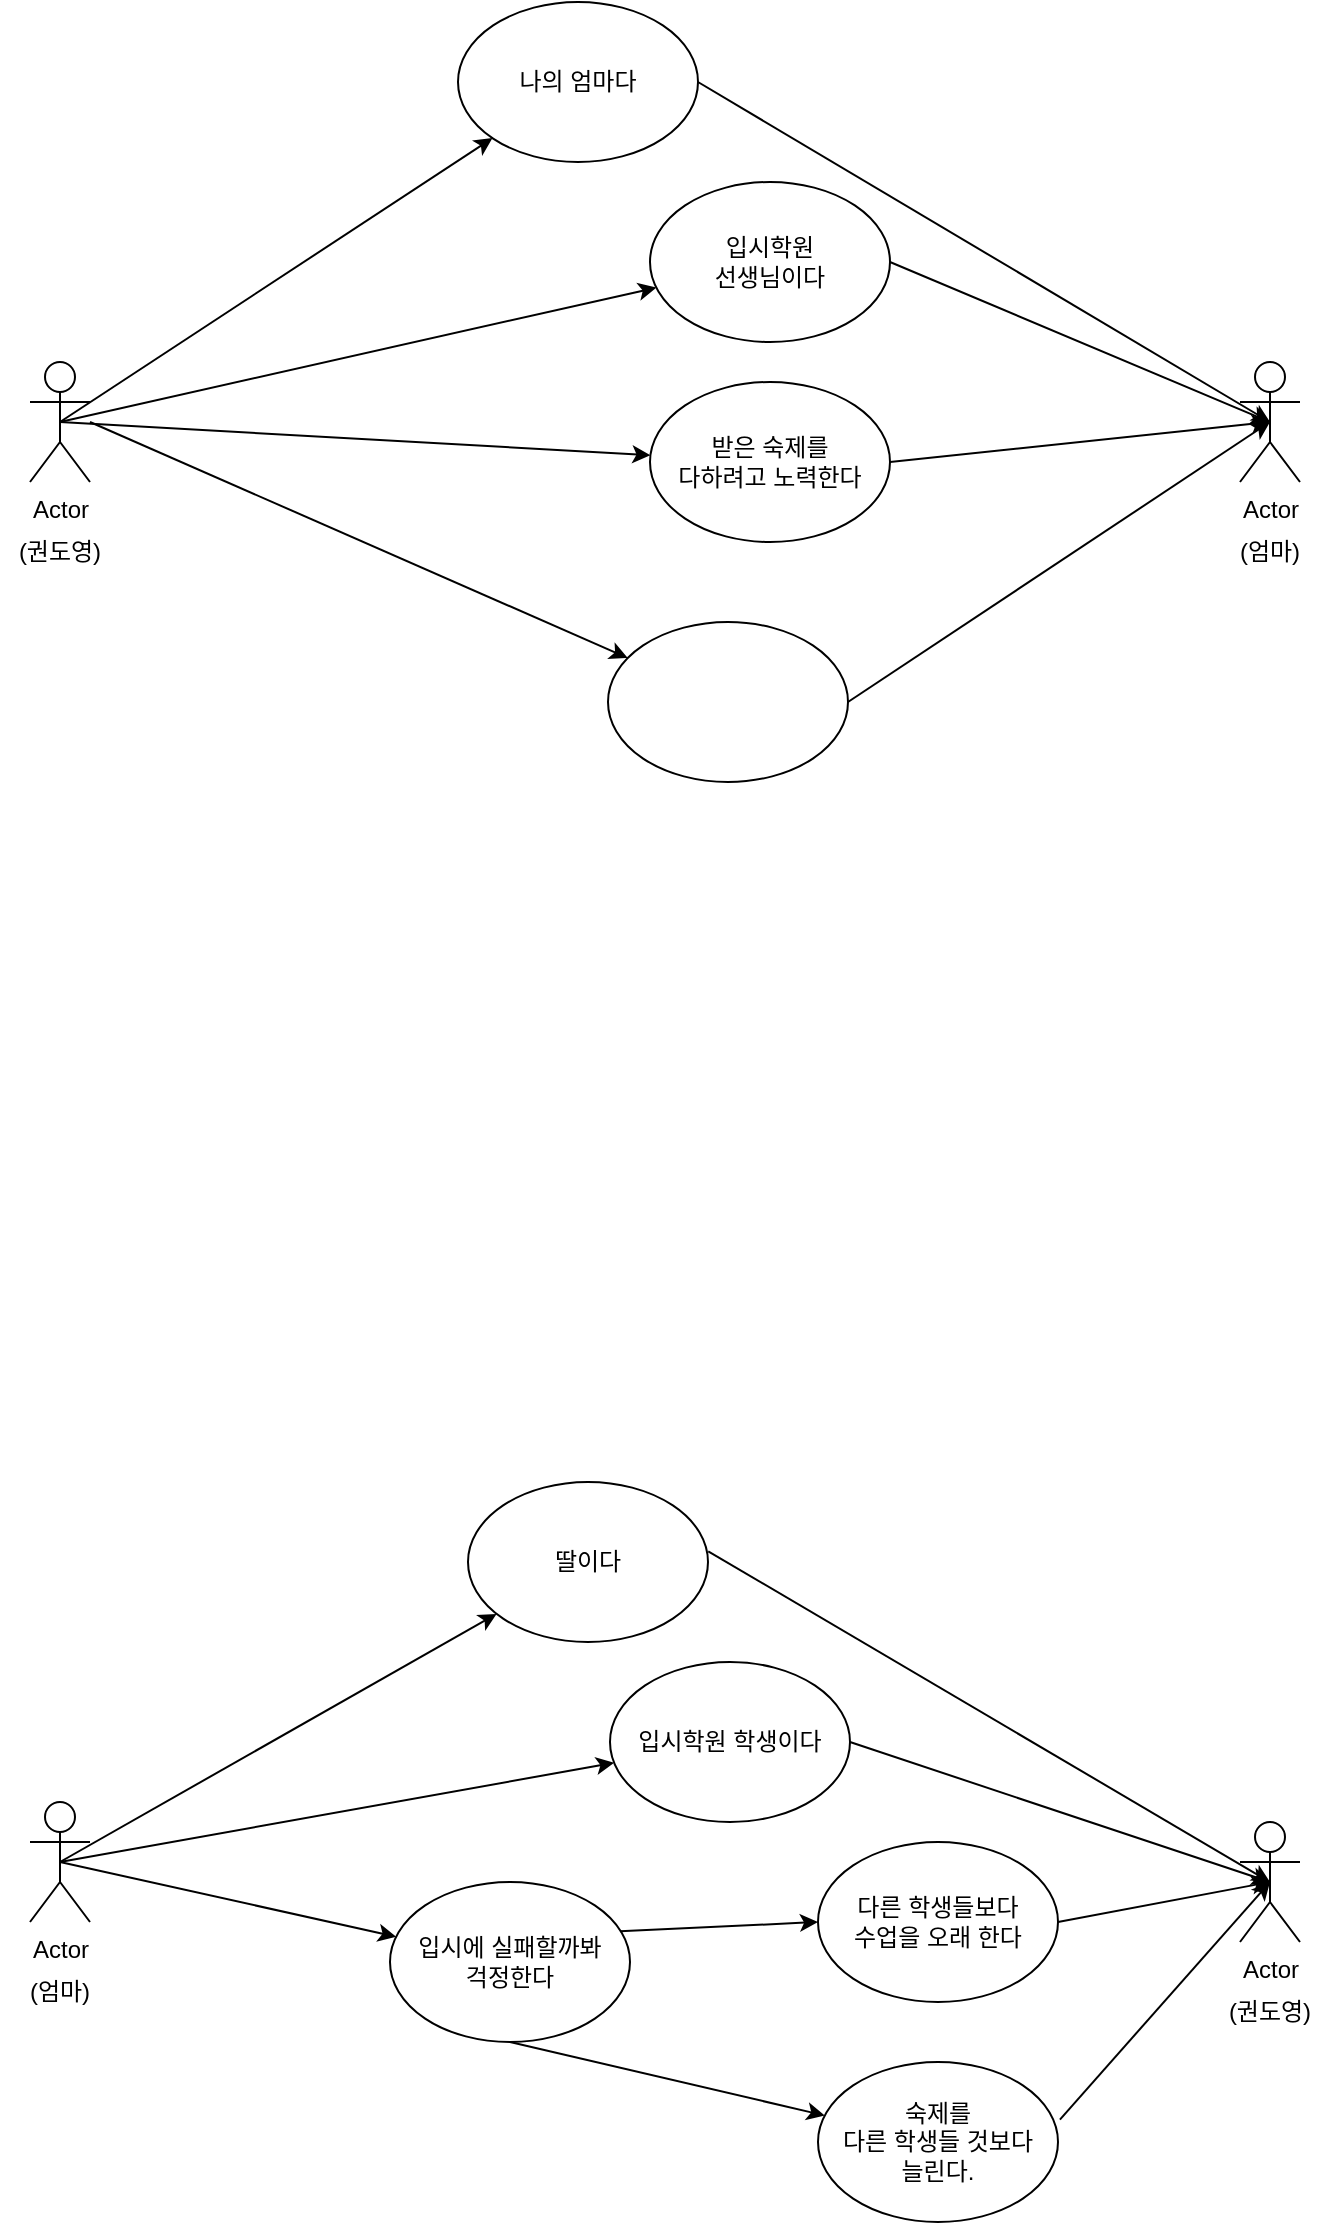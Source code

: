 <mxfile version="21.7.5" type="github">
  <diagram name="페이지-1" id="VqWimh64UQBR1iLVBIOW">
    <mxGraphModel dx="1270" dy="897" grid="1" gridSize="10" guides="1" tooltips="1" connect="1" arrows="1" fold="1" page="1" pageScale="1" pageWidth="827" pageHeight="1169" math="0" shadow="0">
      <root>
        <mxCell id="0" />
        <mxCell id="1" parent="0" />
        <mxCell id="XR8RY6v1jRyCO8kS33ak-1" value="Actor" style="shape=umlActor;verticalLabelPosition=bottom;verticalAlign=top;html=1;outlineConnect=0;" vertex="1" parent="1">
          <mxGeometry x="80" y="210" width="30" height="60" as="geometry" />
        </mxCell>
        <mxCell id="XR8RY6v1jRyCO8kS33ak-2" value="Actor" style="shape=umlActor;verticalLabelPosition=bottom;verticalAlign=top;html=1;outlineConnect=0;" vertex="1" parent="1">
          <mxGeometry x="80" y="930" width="30" height="60" as="geometry" />
        </mxCell>
        <mxCell id="XR8RY6v1jRyCO8kS33ak-4" value="(권도영)" style="text;html=1;strokeColor=none;fillColor=none;align=center;verticalAlign=middle;whiteSpace=wrap;rounded=0;" vertex="1" parent="1">
          <mxGeometry x="65" y="290" width="60" height="30" as="geometry" />
        </mxCell>
        <mxCell id="XR8RY6v1jRyCO8kS33ak-5" value="(엄마)" style="text;html=1;strokeColor=none;fillColor=none;align=center;verticalAlign=middle;whiteSpace=wrap;rounded=0;" vertex="1" parent="1">
          <mxGeometry x="65" y="1010" width="60" height="30" as="geometry" />
        </mxCell>
        <mxCell id="XR8RY6v1jRyCO8kS33ak-6" value="Actor" style="shape=umlActor;verticalLabelPosition=bottom;verticalAlign=top;html=1;outlineConnect=0;" vertex="1" parent="1">
          <mxGeometry x="685" y="210" width="30" height="60" as="geometry" />
        </mxCell>
        <mxCell id="XR8RY6v1jRyCO8kS33ak-7" value="(엄마)" style="text;html=1;strokeColor=none;fillColor=none;align=center;verticalAlign=middle;whiteSpace=wrap;rounded=0;" vertex="1" parent="1">
          <mxGeometry x="670" y="290" width="60" height="30" as="geometry" />
        </mxCell>
        <mxCell id="XR8RY6v1jRyCO8kS33ak-8" value="Actor" style="shape=umlActor;verticalLabelPosition=bottom;verticalAlign=top;html=1;outlineConnect=0;" vertex="1" parent="1">
          <mxGeometry x="685" y="940" width="30" height="60" as="geometry" />
        </mxCell>
        <mxCell id="XR8RY6v1jRyCO8kS33ak-9" value="(권도영)" style="text;html=1;strokeColor=none;fillColor=none;align=center;verticalAlign=middle;whiteSpace=wrap;rounded=0;" vertex="1" parent="1">
          <mxGeometry x="670" y="1020" width="60" height="30" as="geometry" />
        </mxCell>
        <mxCell id="XR8RY6v1jRyCO8kS33ak-10" value="" style="endArrow=classic;html=1;rounded=0;exitX=0.5;exitY=0.5;exitDx=0;exitDy=0;exitPerimeter=0;" edge="1" parent="1" source="XR8RY6v1jRyCO8kS33ak-1" target="XR8RY6v1jRyCO8kS33ak-11">
          <mxGeometry width="50" height="50" relative="1" as="geometry">
            <mxPoint x="100" y="240" as="sourcePoint" />
            <mxPoint x="290" y="80" as="targetPoint" />
          </mxGeometry>
        </mxCell>
        <mxCell id="XR8RY6v1jRyCO8kS33ak-11" value="나의 엄마다" style="ellipse;whiteSpace=wrap;html=1;" vertex="1" parent="1">
          <mxGeometry x="294" y="30.0" width="120" height="80" as="geometry" />
        </mxCell>
        <mxCell id="XR8RY6v1jRyCO8kS33ak-12" value="" style="endArrow=classic;html=1;rounded=0;exitX=0.5;exitY=0.5;exitDx=0;exitDy=0;exitPerimeter=0;" edge="1" parent="1" target="XR8RY6v1jRyCO8kS33ak-13" source="XR8RY6v1jRyCO8kS33ak-1">
          <mxGeometry width="50" height="50" relative="1" as="geometry">
            <mxPoint x="125" y="285.225" as="sourcePoint" />
            <mxPoint x="360" y="180" as="targetPoint" />
          </mxGeometry>
        </mxCell>
        <mxCell id="XR8RY6v1jRyCO8kS33ak-13" value="입시학원&lt;br&gt;선생님이다" style="ellipse;whiteSpace=wrap;html=1;" vertex="1" parent="1">
          <mxGeometry x="390" y="120.0" width="120" height="80" as="geometry" />
        </mxCell>
        <mxCell id="XR8RY6v1jRyCO8kS33ak-14" value="" style="endArrow=classic;html=1;rounded=0;exitX=0.5;exitY=0.5;exitDx=0;exitDy=0;exitPerimeter=0;" edge="1" parent="1" target="XR8RY6v1jRyCO8kS33ak-15" source="XR8RY6v1jRyCO8kS33ak-1">
          <mxGeometry width="50" height="50" relative="1" as="geometry">
            <mxPoint x="80" y="260" as="sourcePoint" />
            <mxPoint x="390" y="280" as="targetPoint" />
          </mxGeometry>
        </mxCell>
        <mxCell id="XR8RY6v1jRyCO8kS33ak-15" value="받은 숙제를 &lt;br&gt;다하려고 노력한다" style="ellipse;whiteSpace=wrap;html=1;" vertex="1" parent="1">
          <mxGeometry x="390" y="220.0" width="120" height="80" as="geometry" />
        </mxCell>
        <mxCell id="XR8RY6v1jRyCO8kS33ak-16" value="" style="endArrow=classic;html=1;rounded=0;exitX=0.5;exitY=0.5;exitDx=0;exitDy=0;exitPerimeter=0;" edge="1" parent="1" target="XR8RY6v1jRyCO8kS33ak-17">
          <mxGeometry width="50" height="50" relative="1" as="geometry">
            <mxPoint x="110" y="240" as="sourcePoint" />
            <mxPoint x="420" y="380" as="targetPoint" />
          </mxGeometry>
        </mxCell>
        <mxCell id="XR8RY6v1jRyCO8kS33ak-17" value="" style="ellipse;whiteSpace=wrap;html=1;" vertex="1" parent="1">
          <mxGeometry x="369" y="340.0" width="120" height="80" as="geometry" />
        </mxCell>
        <mxCell id="XR8RY6v1jRyCO8kS33ak-20" value="" style="endArrow=classic;html=1;rounded=0;exitX=0.5;exitY=0.5;exitDx=0;exitDy=0;exitPerimeter=0;" edge="1" parent="1" target="XR8RY6v1jRyCO8kS33ak-21" source="XR8RY6v1jRyCO8kS33ak-2">
          <mxGeometry width="50" height="50" relative="1" as="geometry">
            <mxPoint x="100" y="980" as="sourcePoint" />
            <mxPoint x="295" y="820" as="targetPoint" />
          </mxGeometry>
        </mxCell>
        <mxCell id="XR8RY6v1jRyCO8kS33ak-21" value="딸이다" style="ellipse;whiteSpace=wrap;html=1;" vertex="1" parent="1">
          <mxGeometry x="299" y="770.0" width="120" height="80" as="geometry" />
        </mxCell>
        <mxCell id="XR8RY6v1jRyCO8kS33ak-22" value="" style="endArrow=classic;html=1;rounded=0;exitX=0.5;exitY=0.5;exitDx=0;exitDy=0;exitPerimeter=0;" edge="1" parent="1" target="XR8RY6v1jRyCO8kS33ak-23" source="XR8RY6v1jRyCO8kS33ak-2">
          <mxGeometry width="50" height="50" relative="1" as="geometry">
            <mxPoint x="95" y="950" as="sourcePoint" />
            <mxPoint x="390" y="990" as="targetPoint" />
          </mxGeometry>
        </mxCell>
        <mxCell id="XR8RY6v1jRyCO8kS33ak-23" value="입시학원 학생이다" style="ellipse;whiteSpace=wrap;html=1;" vertex="1" parent="1">
          <mxGeometry x="370" y="860.0" width="120" height="80" as="geometry" />
        </mxCell>
        <mxCell id="XR8RY6v1jRyCO8kS33ak-24" value="" style="endArrow=classic;html=1;rounded=0;exitX=0.5;exitY=0.5;exitDx=0;exitDy=0;exitPerimeter=0;" edge="1" parent="1" target="XR8RY6v1jRyCO8kS33ak-25" source="XR8RY6v1jRyCO8kS33ak-2">
          <mxGeometry width="50" height="50" relative="1" as="geometry">
            <mxPoint x="125" y="1020" as="sourcePoint" />
            <mxPoint x="420" y="1050" as="targetPoint" />
          </mxGeometry>
        </mxCell>
        <mxCell id="XR8RY6v1jRyCO8kS33ak-25" value="입시에 실패할까봐 &lt;br&gt;걱정한다" style="ellipse;whiteSpace=wrap;html=1;" vertex="1" parent="1">
          <mxGeometry x="260" y="970.0" width="120" height="80" as="geometry" />
        </mxCell>
        <mxCell id="XR8RY6v1jRyCO8kS33ak-26" value="" style="endArrow=classic;html=1;rounded=0;exitX=0.5;exitY=1;exitDx=0;exitDy=0;" edge="1" parent="1" target="XR8RY6v1jRyCO8kS33ak-27" source="XR8RY6v1jRyCO8kS33ak-25">
          <mxGeometry width="50" height="50" relative="1" as="geometry">
            <mxPoint x="110" y="1052" as="sourcePoint" />
            <mxPoint x="420" y="1140" as="targetPoint" />
          </mxGeometry>
        </mxCell>
        <mxCell id="XR8RY6v1jRyCO8kS33ak-27" value="숙제를&lt;br&gt;다른 학생들 것보다&lt;br&gt;늘린다." style="ellipse;whiteSpace=wrap;html=1;" vertex="1" parent="1">
          <mxGeometry x="474" y="1060" width="120" height="80" as="geometry" />
        </mxCell>
        <mxCell id="XR8RY6v1jRyCO8kS33ak-29" value="" style="endArrow=classic;html=1;rounded=0;exitX=1.008;exitY=0.36;exitDx=0;exitDy=0;entryX=0.5;entryY=0.5;entryDx=0;entryDy=0;entryPerimeter=0;exitPerimeter=0;" edge="1" parent="1" source="XR8RY6v1jRyCO8kS33ak-27" target="XR8RY6v1jRyCO8kS33ak-8">
          <mxGeometry width="50" height="50" relative="1" as="geometry">
            <mxPoint x="594" y="1084" as="sourcePoint" />
            <mxPoint x="645" y="1116" as="targetPoint" />
          </mxGeometry>
        </mxCell>
        <mxCell id="XR8RY6v1jRyCO8kS33ak-32" value="" style="endArrow=classic;html=1;rounded=0;exitX=0.958;exitY=0.308;exitDx=0;exitDy=0;exitPerimeter=0;entryX=0;entryY=0.5;entryDx=0;entryDy=0;" edge="1" parent="1" source="XR8RY6v1jRyCO8kS33ak-25" target="XR8RY6v1jRyCO8kS33ak-33">
          <mxGeometry width="50" height="50" relative="1" as="geometry">
            <mxPoint x="605" y="1099" as="sourcePoint" />
            <mxPoint x="500" y="980" as="targetPoint" />
          </mxGeometry>
        </mxCell>
        <mxCell id="XR8RY6v1jRyCO8kS33ak-33" value="다른 학생들보다&lt;br&gt;수업을 오래 한다" style="ellipse;whiteSpace=wrap;html=1;" vertex="1" parent="1">
          <mxGeometry x="474" y="950" width="120" height="80" as="geometry" />
        </mxCell>
        <mxCell id="XR8RY6v1jRyCO8kS33ak-35" value="" style="endArrow=classic;html=1;rounded=0;exitX=1;exitY=0.5;exitDx=0;exitDy=0;" edge="1" parent="1" source="XR8RY6v1jRyCO8kS33ak-33">
          <mxGeometry width="50" height="50" relative="1" as="geometry">
            <mxPoint x="605" y="1099" as="sourcePoint" />
            <mxPoint x="700" y="970" as="targetPoint" />
          </mxGeometry>
        </mxCell>
        <mxCell id="XR8RY6v1jRyCO8kS33ak-36" value="" style="endArrow=classic;html=1;rounded=0;exitX=1;exitY=0.5;exitDx=0;exitDy=0;" edge="1" parent="1" source="XR8RY6v1jRyCO8kS33ak-23">
          <mxGeometry width="50" height="50" relative="1" as="geometry">
            <mxPoint x="604" y="1000" as="sourcePoint" />
            <mxPoint x="700" y="970" as="targetPoint" />
          </mxGeometry>
        </mxCell>
        <mxCell id="XR8RY6v1jRyCO8kS33ak-37" value="" style="endArrow=classic;html=1;rounded=0;exitX=1.001;exitY=0.433;exitDx=0;exitDy=0;exitPerimeter=0;entryX=0.5;entryY=0.5;entryDx=0;entryDy=0;entryPerimeter=0;" edge="1" parent="1" source="XR8RY6v1jRyCO8kS33ak-21" target="XR8RY6v1jRyCO8kS33ak-8">
          <mxGeometry width="50" height="50" relative="1" as="geometry">
            <mxPoint x="500" y="910" as="sourcePoint" />
            <mxPoint x="710" y="980" as="targetPoint" />
          </mxGeometry>
        </mxCell>
        <mxCell id="XR8RY6v1jRyCO8kS33ak-38" value="" style="endArrow=classic;html=1;rounded=0;exitX=1;exitY=0.5;exitDx=0;exitDy=0;entryX=0.5;entryY=0.5;entryDx=0;entryDy=0;entryPerimeter=0;" edge="1" parent="1" source="XR8RY6v1jRyCO8kS33ak-11" target="XR8RY6v1jRyCO8kS33ak-6">
          <mxGeometry width="50" height="50" relative="1" as="geometry">
            <mxPoint x="570" y="142" as="sourcePoint" />
            <mxPoint x="786" as="targetPoint" />
          </mxGeometry>
        </mxCell>
        <mxCell id="XR8RY6v1jRyCO8kS33ak-39" value="" style="endArrow=classic;html=1;rounded=0;exitX=1;exitY=0.5;exitDx=0;exitDy=0;entryX=0.5;entryY=0.5;entryDx=0;entryDy=0;entryPerimeter=0;" edge="1" parent="1" source="XR8RY6v1jRyCO8kS33ak-13" target="XR8RY6v1jRyCO8kS33ak-6">
          <mxGeometry width="50" height="50" relative="1" as="geometry">
            <mxPoint x="424" y="80" as="sourcePoint" />
            <mxPoint x="710" y="250" as="targetPoint" />
          </mxGeometry>
        </mxCell>
        <mxCell id="XR8RY6v1jRyCO8kS33ak-40" value="" style="endArrow=classic;html=1;rounded=0;exitX=1;exitY=0.5;exitDx=0;exitDy=0;entryX=0.5;entryY=0.5;entryDx=0;entryDy=0;entryPerimeter=0;" edge="1" parent="1" source="XR8RY6v1jRyCO8kS33ak-15" target="XR8RY6v1jRyCO8kS33ak-6">
          <mxGeometry width="50" height="50" relative="1" as="geometry">
            <mxPoint x="520" y="170" as="sourcePoint" />
            <mxPoint x="710" y="250" as="targetPoint" />
          </mxGeometry>
        </mxCell>
        <mxCell id="XR8RY6v1jRyCO8kS33ak-41" value="" style="endArrow=classic;html=1;rounded=0;exitX=1;exitY=0.5;exitDx=0;exitDy=0;entryX=0.5;entryY=0.5;entryDx=0;entryDy=0;entryPerimeter=0;" edge="1" parent="1" source="XR8RY6v1jRyCO8kS33ak-17" target="XR8RY6v1jRyCO8kS33ak-6">
          <mxGeometry width="50" height="50" relative="1" as="geometry">
            <mxPoint x="520" y="270" as="sourcePoint" />
            <mxPoint x="710" y="250" as="targetPoint" />
          </mxGeometry>
        </mxCell>
      </root>
    </mxGraphModel>
  </diagram>
</mxfile>
